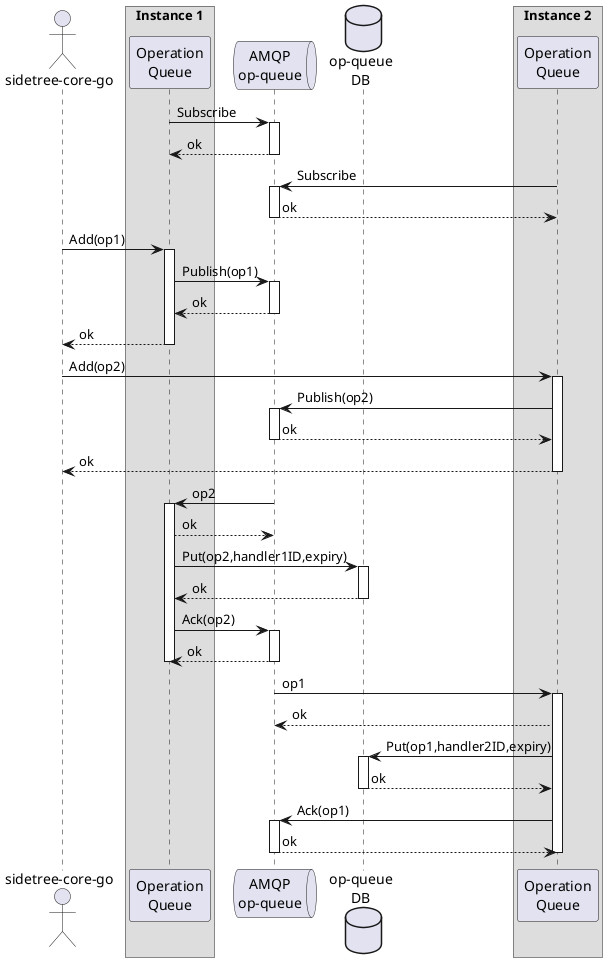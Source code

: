 @startuml
'https://plantuml.com/sequence-diagram

actor "sidetree-core-go" as client

box Instance 1
participant "Operation\nQueue" as handler1
end box

queue "AMQP\nop-queue" as opQueue
database "op-queue\nDB" as opQueueDB

box Instance 2
participant "Operation\nQueue" as handler2
end box

handler1 -> opQueue: Subscribe
activate opQueue
  opQueue --> handler1: ok
deactivate opQueue

handler2 -> opQueue: Subscribe
activate opQueue
  opQueue --> handler2: ok
deactivate opQueue

client -> handler1: Add(op1)
activate handler1
  handler1 -> opQueue: Publish(op1)
  activate opQueue
  opQueue --> handler1: ok
  deactivate opQueue
  handler1 --> client: ok
deactivate handler1

client -> handler2: Add(op2)
activate handler2
  handler2 -> opQueue: Publish(op2)
  activate opQueue
  opQueue --> handler2: ok
  deactivate opQueue
  handler2 --> client: ok
deactivate handler2

opQueue -> handler1: op2

activate handler1
  handler1 --> opQueue: ok
  handler1 -> opQueueDB: Put(op2,handler1ID,expiry)
  activate opQueueDB
  opQueueDB --> handler1: ok
  deactivate opQueueDB
  handler1 -> opQueue: Ack(op2)
  activate opQueue
  opQueue --> handler1: ok
  deactivate opQueue
deactivate handler1

opQueue -> handler2: op1

activate handler2
  handler2 --> opQueue: ok
  handler2 -> opQueueDB: Put(op1,handler2ID,expiry)
  activate opQueueDB
  opQueueDB --> handler2: ok
  deactivate opQueueDB
  handler2 -> opQueue: Ack(op1)
  activate opQueue
  opQueue --> handler2: ok
  deactivate opQueue
deactivate handler2

@enduml
